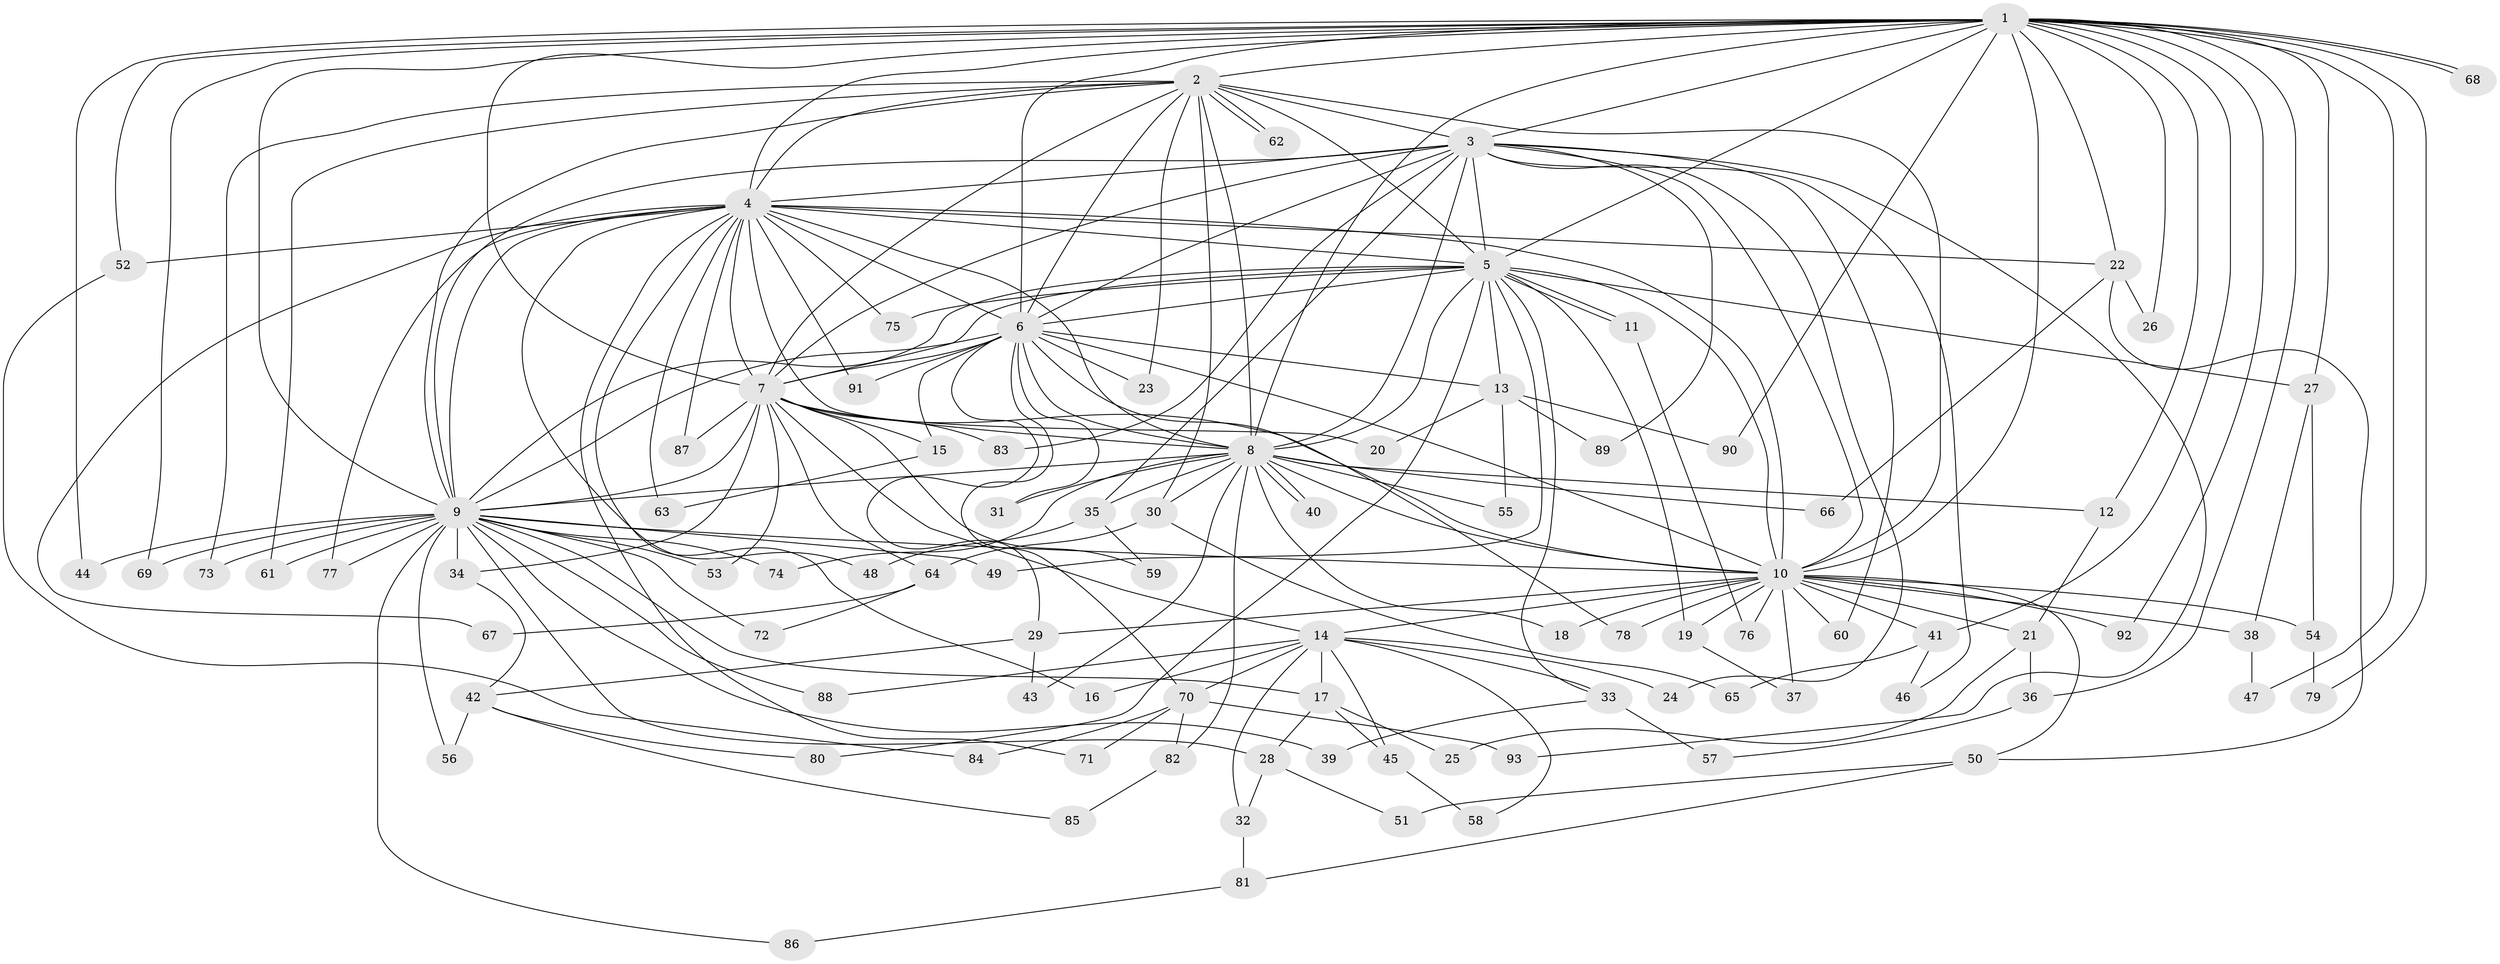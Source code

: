 // Generated by graph-tools (version 1.1) at 2025/44/03/09/25 04:44:33]
// undirected, 93 vertices, 211 edges
graph export_dot {
graph [start="1"]
  node [color=gray90,style=filled];
  1;
  2;
  3;
  4;
  5;
  6;
  7;
  8;
  9;
  10;
  11;
  12;
  13;
  14;
  15;
  16;
  17;
  18;
  19;
  20;
  21;
  22;
  23;
  24;
  25;
  26;
  27;
  28;
  29;
  30;
  31;
  32;
  33;
  34;
  35;
  36;
  37;
  38;
  39;
  40;
  41;
  42;
  43;
  44;
  45;
  46;
  47;
  48;
  49;
  50;
  51;
  52;
  53;
  54;
  55;
  56;
  57;
  58;
  59;
  60;
  61;
  62;
  63;
  64;
  65;
  66;
  67;
  68;
  69;
  70;
  71;
  72;
  73;
  74;
  75;
  76;
  77;
  78;
  79;
  80;
  81;
  82;
  83;
  84;
  85;
  86;
  87;
  88;
  89;
  90;
  91;
  92;
  93;
  1 -- 2;
  1 -- 3;
  1 -- 4;
  1 -- 5;
  1 -- 6;
  1 -- 7;
  1 -- 8;
  1 -- 9;
  1 -- 10;
  1 -- 12;
  1 -- 22;
  1 -- 26;
  1 -- 27;
  1 -- 36;
  1 -- 41;
  1 -- 44;
  1 -- 47;
  1 -- 52;
  1 -- 68;
  1 -- 68;
  1 -- 69;
  1 -- 79;
  1 -- 90;
  1 -- 92;
  2 -- 3;
  2 -- 4;
  2 -- 5;
  2 -- 6;
  2 -- 7;
  2 -- 8;
  2 -- 9;
  2 -- 10;
  2 -- 23;
  2 -- 30;
  2 -- 61;
  2 -- 62;
  2 -- 62;
  2 -- 73;
  3 -- 4;
  3 -- 5;
  3 -- 6;
  3 -- 7;
  3 -- 8;
  3 -- 9;
  3 -- 10;
  3 -- 24;
  3 -- 35;
  3 -- 46;
  3 -- 60;
  3 -- 83;
  3 -- 89;
  3 -- 93;
  4 -- 5;
  4 -- 6;
  4 -- 7;
  4 -- 8;
  4 -- 9;
  4 -- 10;
  4 -- 16;
  4 -- 20;
  4 -- 22;
  4 -- 48;
  4 -- 52;
  4 -- 63;
  4 -- 67;
  4 -- 71;
  4 -- 75;
  4 -- 77;
  4 -- 87;
  4 -- 91;
  5 -- 6;
  5 -- 7;
  5 -- 8;
  5 -- 9;
  5 -- 10;
  5 -- 11;
  5 -- 11;
  5 -- 13;
  5 -- 19;
  5 -- 27;
  5 -- 33;
  5 -- 49;
  5 -- 75;
  5 -- 80;
  6 -- 7;
  6 -- 8;
  6 -- 9;
  6 -- 10;
  6 -- 13;
  6 -- 15;
  6 -- 23;
  6 -- 29;
  6 -- 31;
  6 -- 70;
  6 -- 78;
  6 -- 91;
  7 -- 8;
  7 -- 9;
  7 -- 10;
  7 -- 14;
  7 -- 15;
  7 -- 34;
  7 -- 53;
  7 -- 59;
  7 -- 64;
  7 -- 83;
  7 -- 87;
  8 -- 9;
  8 -- 10;
  8 -- 12;
  8 -- 18;
  8 -- 30;
  8 -- 31;
  8 -- 35;
  8 -- 40;
  8 -- 40;
  8 -- 43;
  8 -- 55;
  8 -- 66;
  8 -- 74;
  8 -- 82;
  9 -- 10;
  9 -- 17;
  9 -- 28;
  9 -- 34;
  9 -- 39;
  9 -- 44;
  9 -- 49;
  9 -- 53;
  9 -- 56;
  9 -- 61;
  9 -- 69;
  9 -- 72;
  9 -- 73;
  9 -- 74;
  9 -- 77;
  9 -- 86;
  9 -- 88;
  10 -- 14;
  10 -- 18;
  10 -- 19;
  10 -- 21;
  10 -- 29;
  10 -- 37;
  10 -- 38;
  10 -- 41;
  10 -- 50;
  10 -- 54;
  10 -- 60;
  10 -- 76;
  10 -- 78;
  10 -- 92;
  11 -- 76;
  12 -- 21;
  13 -- 20;
  13 -- 55;
  13 -- 89;
  13 -- 90;
  14 -- 16;
  14 -- 17;
  14 -- 24;
  14 -- 32;
  14 -- 33;
  14 -- 45;
  14 -- 58;
  14 -- 70;
  14 -- 88;
  15 -- 63;
  17 -- 25;
  17 -- 28;
  17 -- 45;
  19 -- 37;
  21 -- 25;
  21 -- 36;
  22 -- 26;
  22 -- 50;
  22 -- 66;
  27 -- 38;
  27 -- 54;
  28 -- 32;
  28 -- 51;
  29 -- 42;
  29 -- 43;
  30 -- 64;
  30 -- 65;
  32 -- 81;
  33 -- 39;
  33 -- 57;
  34 -- 42;
  35 -- 48;
  35 -- 59;
  36 -- 57;
  38 -- 47;
  41 -- 46;
  41 -- 65;
  42 -- 56;
  42 -- 80;
  42 -- 85;
  45 -- 58;
  50 -- 51;
  50 -- 81;
  52 -- 84;
  54 -- 79;
  64 -- 67;
  64 -- 72;
  70 -- 71;
  70 -- 82;
  70 -- 84;
  70 -- 93;
  81 -- 86;
  82 -- 85;
}
